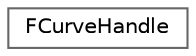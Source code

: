 digraph "Graphical Class Hierarchy"
{
 // INTERACTIVE_SVG=YES
 // LATEX_PDF_SIZE
  bgcolor="transparent";
  edge [fontname=Helvetica,fontsize=10,labelfontname=Helvetica,labelfontsize=10];
  node [fontname=Helvetica,fontsize=10,shape=box,height=0.2,width=0.4];
  rankdir="LR";
  Node0 [id="Node000000",label="FCurveHandle",height=0.2,width=0.4,color="grey40", fillcolor="white", style="filled",URL="$dc/d0a/structFCurveHandle.html",tooltip="A handle to curve within a curve sequence."];
}
